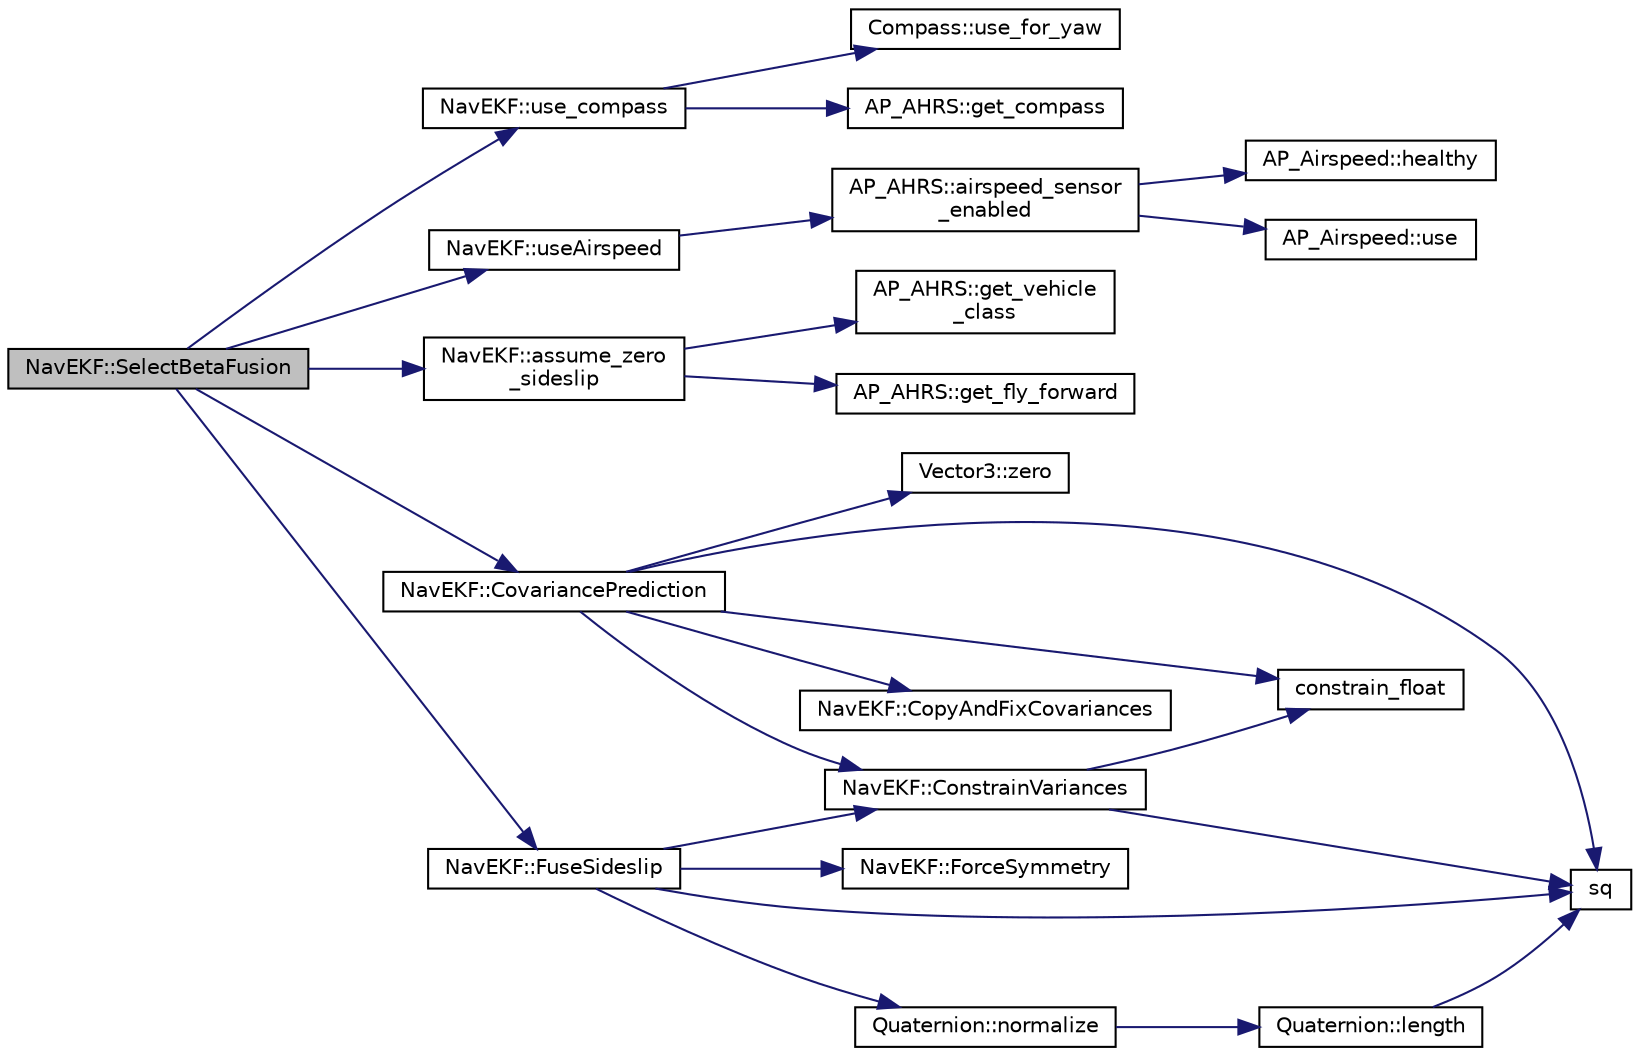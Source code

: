 digraph "NavEKF::SelectBetaFusion"
{
 // INTERACTIVE_SVG=YES
  edge [fontname="Helvetica",fontsize="10",labelfontname="Helvetica",labelfontsize="10"];
  node [fontname="Helvetica",fontsize="10",shape=record];
  rankdir="LR";
  Node1 [label="NavEKF::SelectBetaFusion",height=0.2,width=0.4,color="black", fillcolor="grey75", style="filled" fontcolor="black"];
  Node1 -> Node2 [color="midnightblue",fontsize="10",style="solid",fontname="Helvetica"];
  Node2 [label="NavEKF::use_compass",height=0.2,width=0.4,color="black", fillcolor="white", style="filled",URL="$classNavEKF.html#a85b6d179a631d25f34f2560e660aee10"];
  Node2 -> Node3 [color="midnightblue",fontsize="10",style="solid",fontname="Helvetica"];
  Node3 [label="AP_AHRS::get_compass",height=0.2,width=0.4,color="black", fillcolor="white", style="filled",URL="$classAP__AHRS.html#adf808841de62499bc8c388fc798d47f1"];
  Node2 -> Node4 [color="midnightblue",fontsize="10",style="solid",fontname="Helvetica"];
  Node4 [label="Compass::use_for_yaw",height=0.2,width=0.4,color="black", fillcolor="white", style="filled",URL="$classCompass.html#a97437729a583cd900e4dd1d6d84a4a0e",tooltip="return true if the compass should be used for yaw calculations "];
  Node1 -> Node5 [color="midnightblue",fontsize="10",style="solid",fontname="Helvetica"];
  Node5 [label="NavEKF::useAirspeed",height=0.2,width=0.4,color="black", fillcolor="white", style="filled",URL="$classNavEKF.html#a0b17a3410a3c45b35d8bf993098e8f75"];
  Node5 -> Node6 [color="midnightblue",fontsize="10",style="solid",fontname="Helvetica"];
  Node6 [label="AP_AHRS::airspeed_sensor\l_enabled",height=0.2,width=0.4,color="black", fillcolor="white", style="filled",URL="$classAP__AHRS.html#a8691156c332da099e3f5952e72ae2a58"];
  Node6 -> Node7 [color="midnightblue",fontsize="10",style="solid",fontname="Helvetica"];
  Node7 [label="AP_Airspeed::use",height=0.2,width=0.4,color="black", fillcolor="white", style="filled",URL="$classAP__Airspeed.html#a6162295b433e3a863c0d4b9086b19014"];
  Node6 -> Node8 [color="midnightblue",fontsize="10",style="solid",fontname="Helvetica"];
  Node8 [label="AP_Airspeed::healthy",height=0.2,width=0.4,color="black", fillcolor="white", style="filled",URL="$classAP__Airspeed.html#acddaade777fa87d5b8c904c79be01204"];
  Node1 -> Node9 [color="midnightblue",fontsize="10",style="solid",fontname="Helvetica"];
  Node9 [label="NavEKF::assume_zero\l_sideslip",height=0.2,width=0.4,color="black", fillcolor="white", style="filled",URL="$classNavEKF.html#aede9e0e542bbf09e7815a71cd3ed3437"];
  Node9 -> Node10 [color="midnightblue",fontsize="10",style="solid",fontname="Helvetica"];
  Node10 [label="AP_AHRS::get_fly_forward",height=0.2,width=0.4,color="black", fillcolor="white", style="filled",URL="$classAP__AHRS.html#a6120b45de751ab784fdfdd04f437b44e"];
  Node9 -> Node11 [color="midnightblue",fontsize="10",style="solid",fontname="Helvetica"];
  Node11 [label="AP_AHRS::get_vehicle\l_class",height=0.2,width=0.4,color="black", fillcolor="white", style="filled",URL="$classAP__AHRS.html#a91a73986f61cc338a22047e34230cbb2"];
  Node1 -> Node12 [color="midnightblue",fontsize="10",style="solid",fontname="Helvetica"];
  Node12 [label="NavEKF::CovariancePrediction",height=0.2,width=0.4,color="black", fillcolor="white", style="filled",URL="$classNavEKF.html#af11472d4d599c4c5d632d292a4ab29b1"];
  Node12 -> Node13 [color="midnightblue",fontsize="10",style="solid",fontname="Helvetica"];
  Node13 [label="constrain_float",height=0.2,width=0.4,color="black", fillcolor="white", style="filled",URL="$AP__Math_8cpp.html#a08eedb329d8162ddbd344d4f6c8cde20"];
  Node12 -> Node14 [color="midnightblue",fontsize="10",style="solid",fontname="Helvetica"];
  Node14 [label="sq",height=0.2,width=0.4,color="black", fillcolor="white", style="filled",URL="$AP__Math_8cpp.html#a996fdbe87607543eef5dcb234f6bc017"];
  Node12 -> Node15 [color="midnightblue",fontsize="10",style="solid",fontname="Helvetica"];
  Node15 [label="NavEKF::CopyAndFixCovariances",height=0.2,width=0.4,color="black", fillcolor="white", style="filled",URL="$classNavEKF.html#afaa81e08a98db599f139657cabd99fa7"];
  Node12 -> Node16 [color="midnightblue",fontsize="10",style="solid",fontname="Helvetica"];
  Node16 [label="NavEKF::ConstrainVariances",height=0.2,width=0.4,color="black", fillcolor="white", style="filled",URL="$classNavEKF.html#abfa9617589db799ff0a405e34550f0dd"];
  Node16 -> Node13 [color="midnightblue",fontsize="10",style="solid",fontname="Helvetica"];
  Node16 -> Node14 [color="midnightblue",fontsize="10",style="solid",fontname="Helvetica"];
  Node12 -> Node17 [color="midnightblue",fontsize="10",style="solid",fontname="Helvetica"];
  Node17 [label="Vector3::zero",height=0.2,width=0.4,color="black", fillcolor="white", style="filled",URL="$classVector3.html#adf1769d5ee5df2f8585df2f540fa5efe"];
  Node1 -> Node18 [color="midnightblue",fontsize="10",style="solid",fontname="Helvetica"];
  Node18 [label="NavEKF::FuseSideslip",height=0.2,width=0.4,color="black", fillcolor="white", style="filled",URL="$classNavEKF.html#a55bead411e1fd0ed64342bd38e6a83bf"];
  Node18 -> Node14 [color="midnightblue",fontsize="10",style="solid",fontname="Helvetica"];
  Node18 -> Node19 [color="midnightblue",fontsize="10",style="solid",fontname="Helvetica"];
  Node19 [label="Quaternion::normalize",height=0.2,width=0.4,color="black", fillcolor="white", style="filled",URL="$classQuaternion.html#a48e6bafb249c895ed25f29dc9170e11e"];
  Node19 -> Node20 [color="midnightblue",fontsize="10",style="solid",fontname="Helvetica"];
  Node20 [label="Quaternion::length",height=0.2,width=0.4,color="black", fillcolor="white", style="filled",URL="$classQuaternion.html#a6f5e82dd828c59392a3133d6d5877f39"];
  Node20 -> Node14 [color="midnightblue",fontsize="10",style="solid",fontname="Helvetica"];
  Node18 -> Node21 [color="midnightblue",fontsize="10",style="solid",fontname="Helvetica"];
  Node21 [label="NavEKF::ForceSymmetry",height=0.2,width=0.4,color="black", fillcolor="white", style="filled",URL="$classNavEKF.html#a3d1ab5eacbcc3b4e98187dff6a4f32bb"];
  Node18 -> Node16 [color="midnightblue",fontsize="10",style="solid",fontname="Helvetica"];
}
